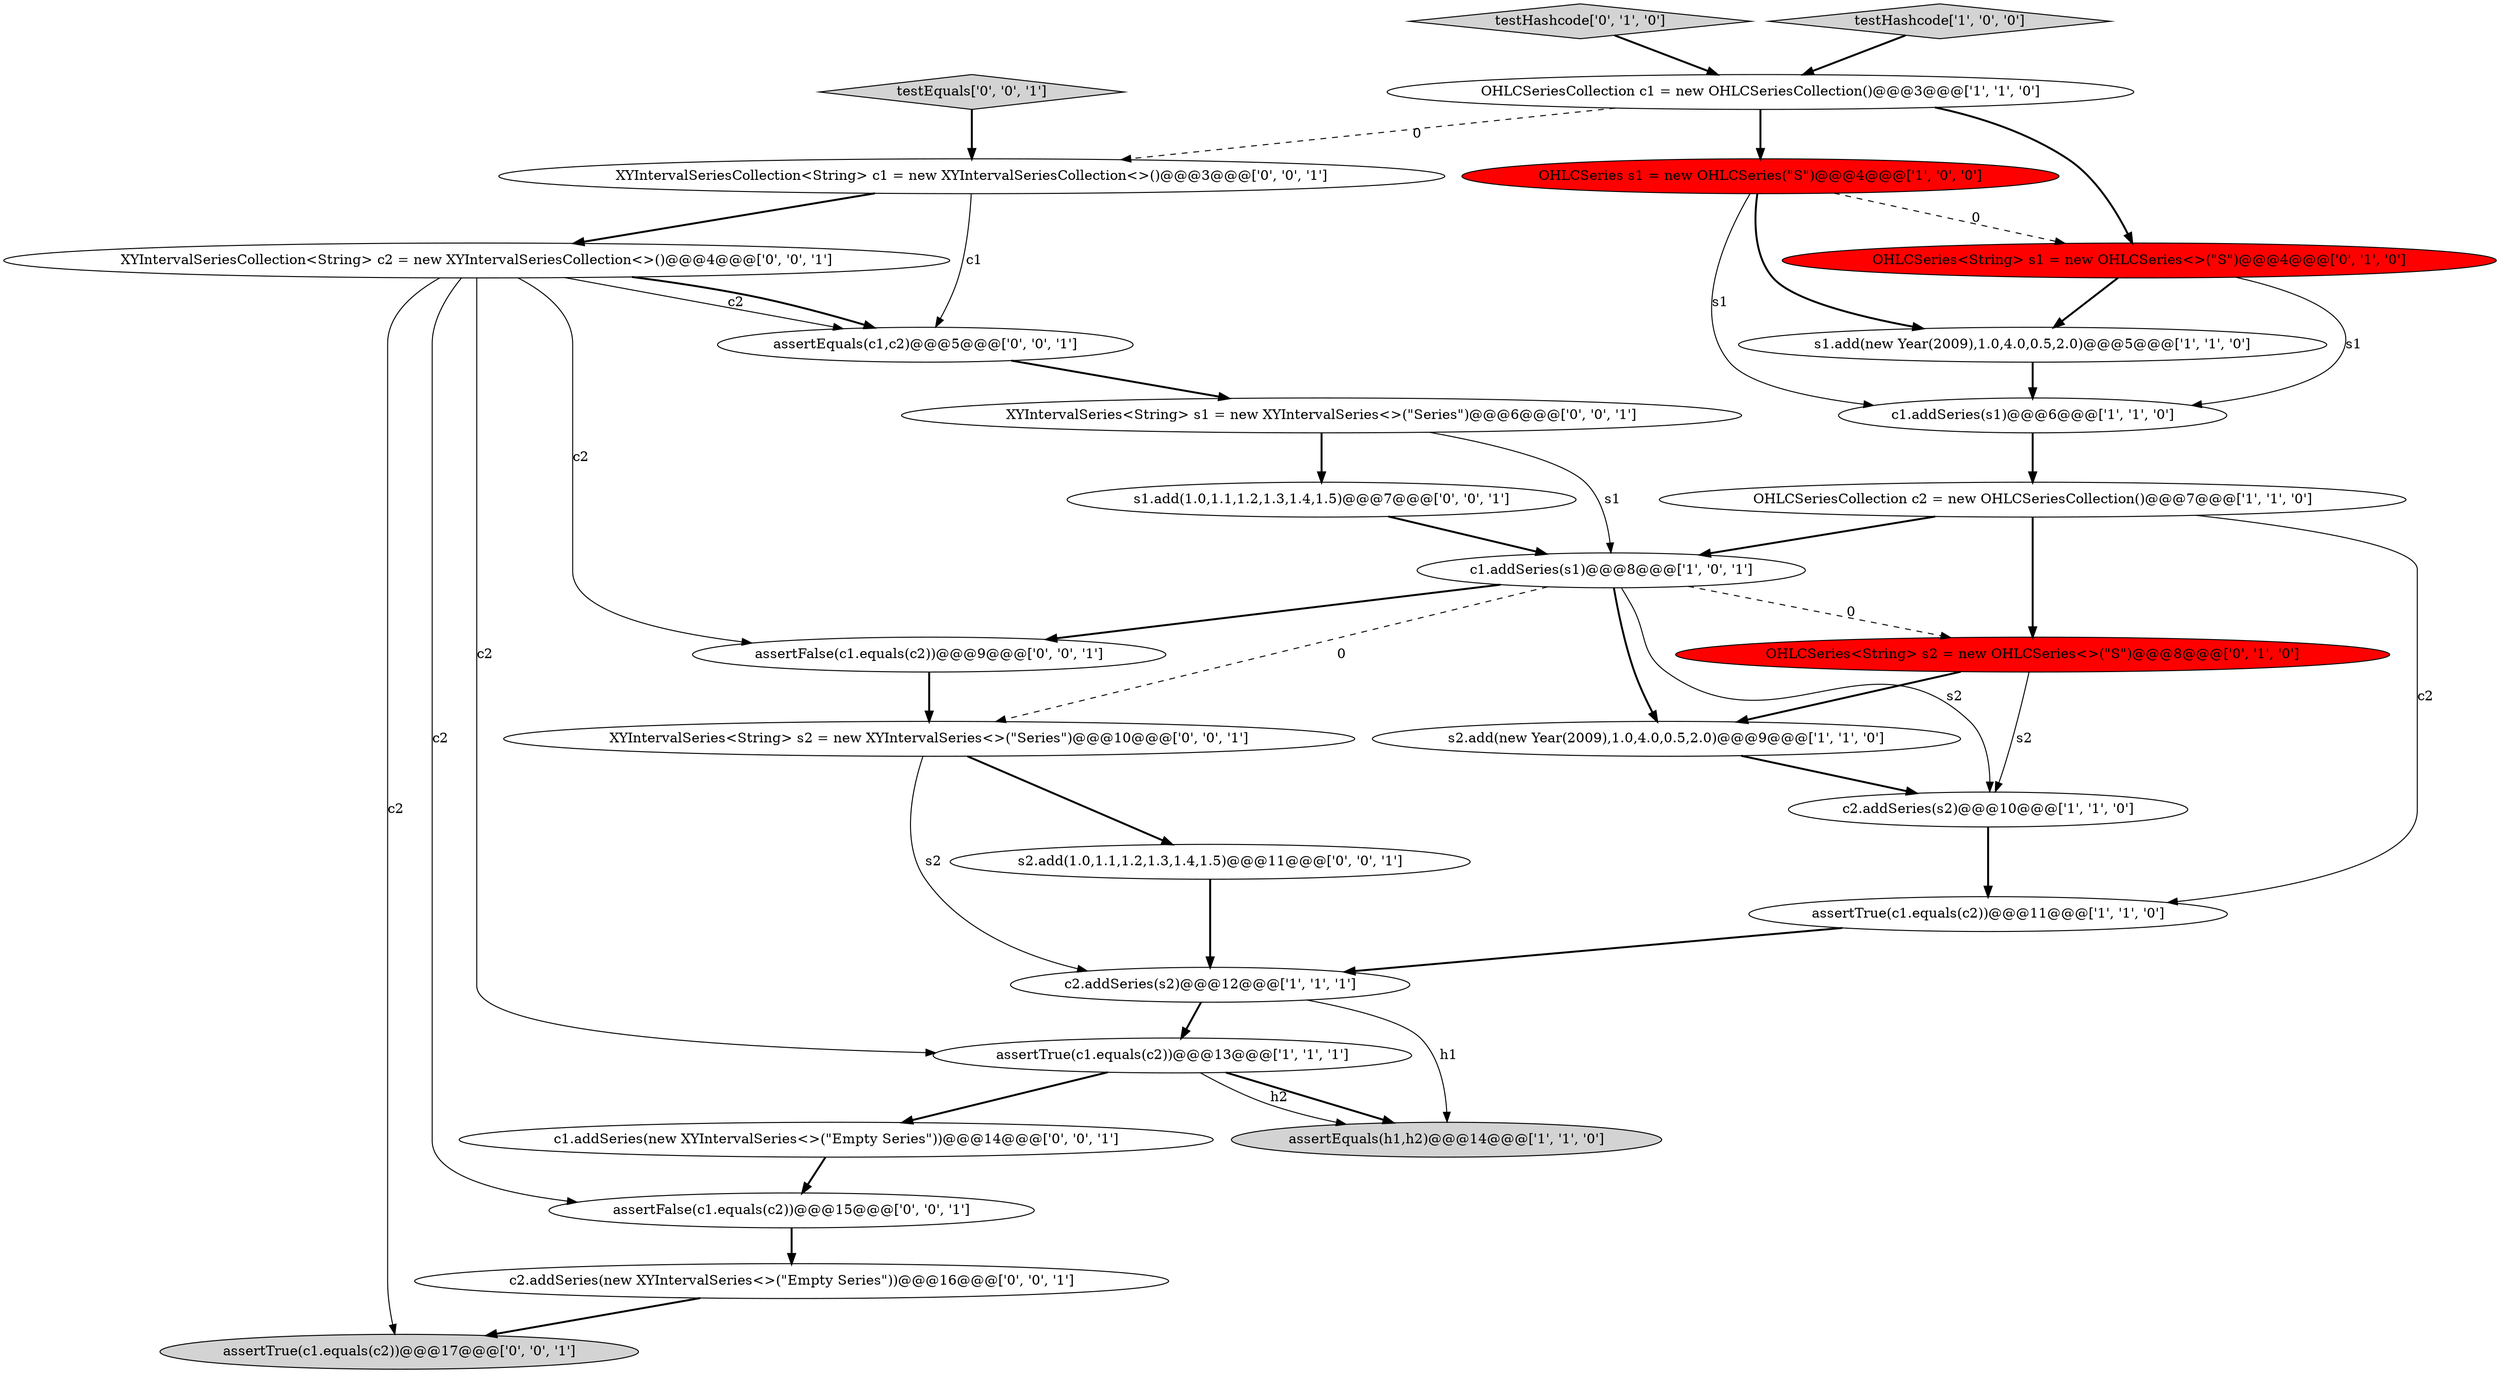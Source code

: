digraph {
20 [style = filled, label = "s2.add(1.0,1.1,1.2,1.3,1.4,1.5)@@@11@@@['0', '0', '1']", fillcolor = white, shape = ellipse image = "AAA0AAABBB3BBB"];
22 [style = filled, label = "XYIntervalSeries<String> s2 = new XYIntervalSeries<>(\"Series\")@@@10@@@['0', '0', '1']", fillcolor = white, shape = ellipse image = "AAA0AAABBB3BBB"];
14 [style = filled, label = "OHLCSeries<String> s1 = new OHLCSeries<>(\"S\")@@@4@@@['0', '1', '0']", fillcolor = red, shape = ellipse image = "AAA1AAABBB2BBB"];
10 [style = filled, label = "OHLCSeries s1 = new OHLCSeries(\"S\")@@@4@@@['1', '0', '0']", fillcolor = red, shape = ellipse image = "AAA1AAABBB1BBB"];
11 [style = filled, label = "s1.add(new Year(2009),1.0,4.0,0.5,2.0)@@@5@@@['1', '1', '0']", fillcolor = white, shape = ellipse image = "AAA0AAABBB1BBB"];
2 [style = filled, label = "OHLCSeriesCollection c1 = new OHLCSeriesCollection()@@@3@@@['1', '1', '0']", fillcolor = white, shape = ellipse image = "AAA0AAABBB1BBB"];
16 [style = filled, label = "assertEquals(c1,c2)@@@5@@@['0', '0', '1']", fillcolor = white, shape = ellipse image = "AAA0AAABBB3BBB"];
4 [style = filled, label = "c1.addSeries(s1)@@@6@@@['1', '1', '0']", fillcolor = white, shape = ellipse image = "AAA0AAABBB1BBB"];
25 [style = filled, label = "c2.addSeries(new XYIntervalSeries<>(\"Empty Series\"))@@@16@@@['0', '0', '1']", fillcolor = white, shape = ellipse image = "AAA0AAABBB3BBB"];
19 [style = filled, label = "testEquals['0', '0', '1']", fillcolor = lightgray, shape = diamond image = "AAA0AAABBB3BBB"];
9 [style = filled, label = "c1.addSeries(s1)@@@8@@@['1', '0', '1']", fillcolor = white, shape = ellipse image = "AAA0AAABBB1BBB"];
3 [style = filled, label = "c2.addSeries(s2)@@@12@@@['1', '1', '1']", fillcolor = white, shape = ellipse image = "AAA0AAABBB1BBB"];
7 [style = filled, label = "assertTrue(c1.equals(c2))@@@11@@@['1', '1', '0']", fillcolor = white, shape = ellipse image = "AAA0AAABBB1BBB"];
0 [style = filled, label = "assertTrue(c1.equals(c2))@@@13@@@['1', '1', '1']", fillcolor = white, shape = ellipse image = "AAA0AAABBB1BBB"];
15 [style = filled, label = "OHLCSeries<String> s2 = new OHLCSeries<>(\"S\")@@@8@@@['0', '1', '0']", fillcolor = red, shape = ellipse image = "AAA1AAABBB2BBB"];
6 [style = filled, label = "OHLCSeriesCollection c2 = new OHLCSeriesCollection()@@@7@@@['1', '1', '0']", fillcolor = white, shape = ellipse image = "AAA0AAABBB1BBB"];
18 [style = filled, label = "s1.add(1.0,1.1,1.2,1.3,1.4,1.5)@@@7@@@['0', '0', '1']", fillcolor = white, shape = ellipse image = "AAA0AAABBB3BBB"];
8 [style = filled, label = "assertEquals(h1,h2)@@@14@@@['1', '1', '0']", fillcolor = lightgray, shape = ellipse image = "AAA0AAABBB1BBB"];
21 [style = filled, label = "XYIntervalSeries<String> s1 = new XYIntervalSeries<>(\"Series\")@@@6@@@['0', '0', '1']", fillcolor = white, shape = ellipse image = "AAA0AAABBB3BBB"];
13 [style = filled, label = "testHashcode['0', '1', '0']", fillcolor = lightgray, shape = diamond image = "AAA0AAABBB2BBB"];
5 [style = filled, label = "testHashcode['1', '0', '0']", fillcolor = lightgray, shape = diamond image = "AAA0AAABBB1BBB"];
27 [style = filled, label = "assertFalse(c1.equals(c2))@@@9@@@['0', '0', '1']", fillcolor = white, shape = ellipse image = "AAA0AAABBB3BBB"];
12 [style = filled, label = "c2.addSeries(s2)@@@10@@@['1', '1', '0']", fillcolor = white, shape = ellipse image = "AAA0AAABBB1BBB"];
24 [style = filled, label = "assertFalse(c1.equals(c2))@@@15@@@['0', '0', '1']", fillcolor = white, shape = ellipse image = "AAA0AAABBB3BBB"];
1 [style = filled, label = "s2.add(new Year(2009),1.0,4.0,0.5,2.0)@@@9@@@['1', '1', '0']", fillcolor = white, shape = ellipse image = "AAA0AAABBB1BBB"];
23 [style = filled, label = "assertTrue(c1.equals(c2))@@@17@@@['0', '0', '1']", fillcolor = lightgray, shape = ellipse image = "AAA0AAABBB3BBB"];
28 [style = filled, label = "XYIntervalSeriesCollection<String> c1 = new XYIntervalSeriesCollection<>()@@@3@@@['0', '0', '1']", fillcolor = white, shape = ellipse image = "AAA0AAABBB3BBB"];
17 [style = filled, label = "XYIntervalSeriesCollection<String> c2 = new XYIntervalSeriesCollection<>()@@@4@@@['0', '0', '1']", fillcolor = white, shape = ellipse image = "AAA0AAABBB3BBB"];
26 [style = filled, label = "c1.addSeries(new XYIntervalSeries<>(\"Empty Series\"))@@@14@@@['0', '0', '1']", fillcolor = white, shape = ellipse image = "AAA0AAABBB3BBB"];
17->0 [style = solid, label="c2"];
0->26 [style = bold, label=""];
17->27 [style = solid, label="c2"];
4->6 [style = bold, label=""];
25->23 [style = bold, label=""];
17->16 [style = solid, label="c2"];
11->4 [style = bold, label=""];
9->22 [style = dashed, label="0"];
20->3 [style = bold, label=""];
15->12 [style = solid, label="s2"];
2->10 [style = bold, label=""];
26->24 [style = bold, label=""];
27->22 [style = bold, label=""];
6->7 [style = solid, label="c2"];
21->18 [style = bold, label=""];
12->7 [style = bold, label=""];
3->0 [style = bold, label=""];
6->15 [style = bold, label=""];
7->3 [style = bold, label=""];
14->4 [style = solid, label="s1"];
10->4 [style = solid, label="s1"];
9->27 [style = bold, label=""];
5->2 [style = bold, label=""];
10->11 [style = bold, label=""];
22->20 [style = bold, label=""];
28->16 [style = solid, label="c1"];
16->21 [style = bold, label=""];
24->25 [style = bold, label=""];
17->24 [style = solid, label="c2"];
2->14 [style = bold, label=""];
2->28 [style = dashed, label="0"];
0->8 [style = bold, label=""];
18->9 [style = bold, label=""];
1->12 [style = bold, label=""];
28->17 [style = bold, label=""];
0->8 [style = solid, label="h2"];
3->8 [style = solid, label="h1"];
19->28 [style = bold, label=""];
6->9 [style = bold, label=""];
9->1 [style = bold, label=""];
21->9 [style = solid, label="s1"];
14->11 [style = bold, label=""];
17->23 [style = solid, label="c2"];
9->12 [style = solid, label="s2"];
22->3 [style = solid, label="s2"];
10->14 [style = dashed, label="0"];
17->16 [style = bold, label=""];
9->15 [style = dashed, label="0"];
13->2 [style = bold, label=""];
15->1 [style = bold, label=""];
}
